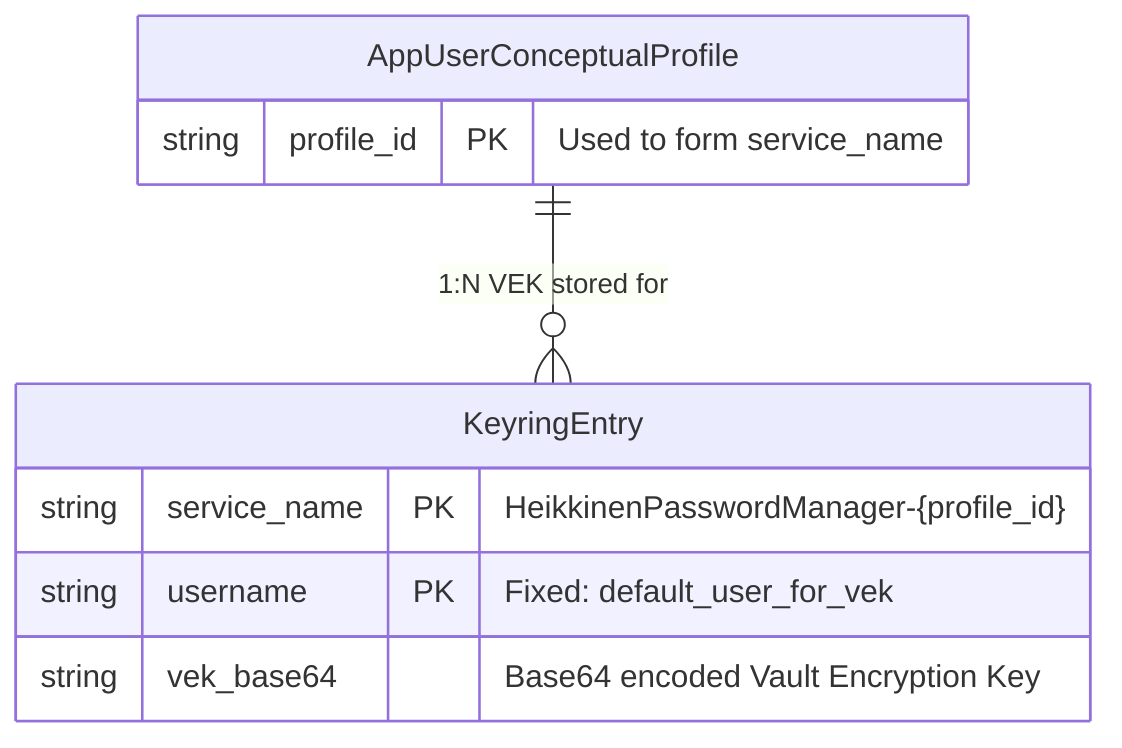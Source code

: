 erDiagram
    KeyringEntry {
        string service_name PK "HeikkinenPasswordManager-{profile_id}"
        string username PK "Fixed: default_user_for_vek"
        string vek_base64 "Base64 encoded Vault Encryption Key"
    }
    AppUserConceptualProfile {
        string profile_id PK "Used to form service_name"
    }

    AppUserConceptualProfile ||--o{ KeyringEntry : "1:N VEK stored for"

    %% % This relationship shows that a profile corresponds to a keyring entry
    %% % where the profile_id is part of the service_name.